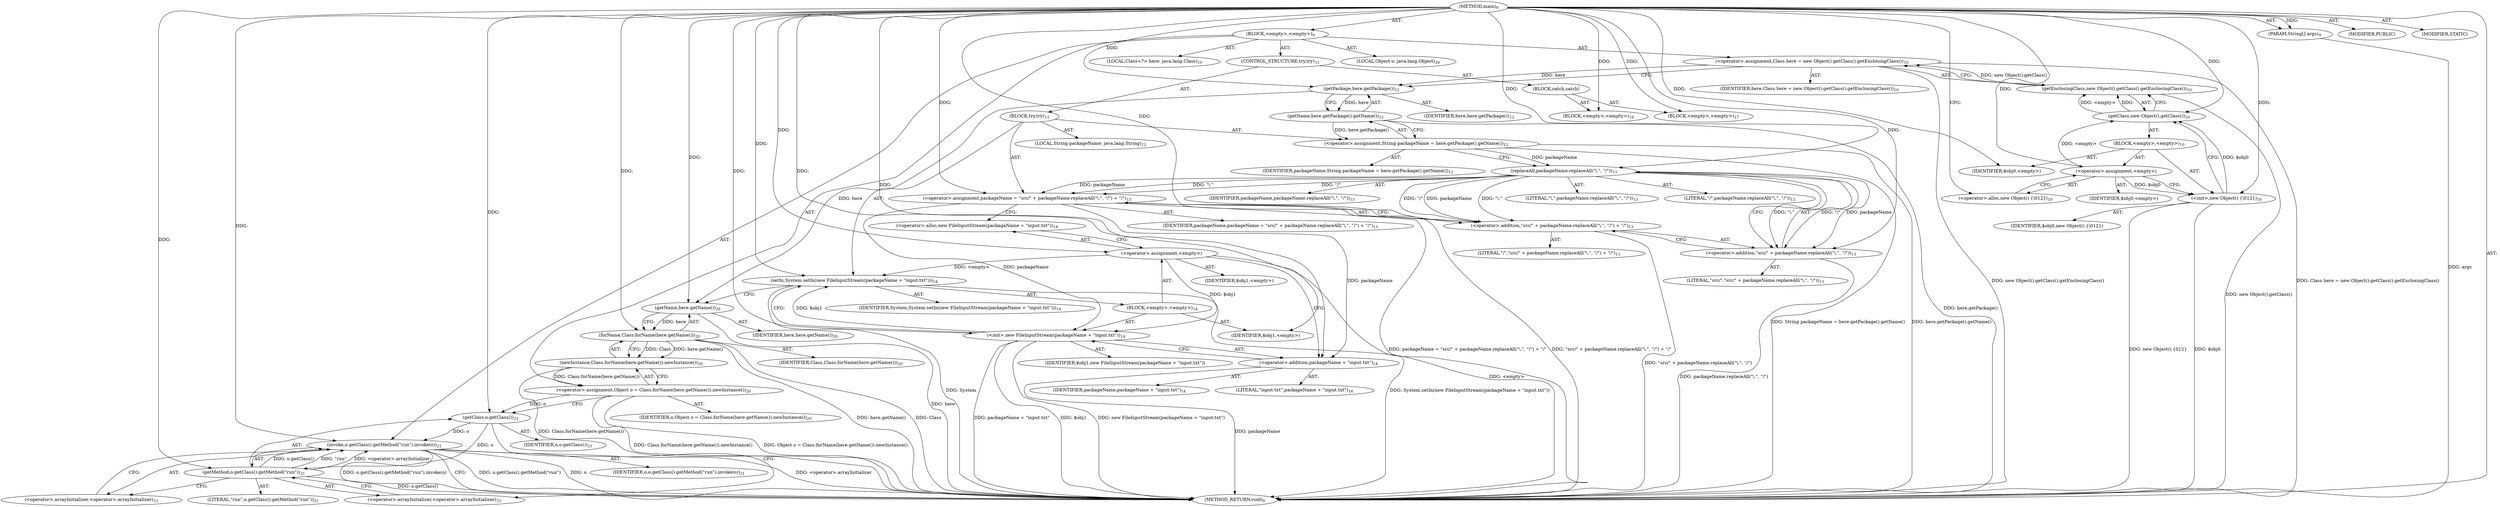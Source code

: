 digraph "main" {  
"17" [label = <(METHOD,main)<SUB>9</SUB>> ]
"18" [label = <(PARAM,String[] args)<SUB>9</SUB>> ]
"19" [label = <(BLOCK,&lt;empty&gt;,&lt;empty&gt;)<SUB>9</SUB>> ]
"20" [label = <(LOCAL,Class&lt;?&gt; here: java.lang.Class)<SUB>10</SUB>> ]
"21" [label = <(&lt;operator&gt;.assignment,Class here = new Object().getClass().getEnclosingClass())<SUB>10</SUB>> ]
"22" [label = <(IDENTIFIER,here,Class here = new Object().getClass().getEnclosingClass())<SUB>10</SUB>> ]
"23" [label = <(getEnclosingClass,new Object().getClass().getEnclosingClass())<SUB>10</SUB>> ]
"24" [label = <(getClass,new Object().getClass())<SUB>10</SUB>> ]
"25" [label = <(BLOCK,&lt;empty&gt;,&lt;empty&gt;)<SUB>10</SUB>> ]
"26" [label = <(&lt;operator&gt;.assignment,&lt;empty&gt;)> ]
"27" [label = <(IDENTIFIER,$obj0,&lt;empty&gt;)> ]
"28" [label = <(&lt;operator&gt;.alloc,new Object() {\012})<SUB>10</SUB>> ]
"29" [label = <(&lt;init&gt;,new Object() {\012})<SUB>10</SUB>> ]
"30" [label = <(IDENTIFIER,$obj0,new Object() {\012})> ]
"31" [label = <(IDENTIFIER,$obj0,&lt;empty&gt;)> ]
"32" [label = <(CONTROL_STRUCTURE,try,try)<SUB>11</SUB>> ]
"33" [label = <(BLOCK,try,try)<SUB>11</SUB>> ]
"34" [label = <(LOCAL,String packageName: java.lang.String)<SUB>12</SUB>> ]
"35" [label = <(&lt;operator&gt;.assignment,String packageName = here.getPackage().getName())<SUB>12</SUB>> ]
"36" [label = <(IDENTIFIER,packageName,String packageName = here.getPackage().getName())<SUB>12</SUB>> ]
"37" [label = <(getName,here.getPackage().getName())<SUB>12</SUB>> ]
"38" [label = <(getPackage,here.getPackage())<SUB>12</SUB>> ]
"39" [label = <(IDENTIFIER,here,here.getPackage())<SUB>12</SUB>> ]
"40" [label = <(&lt;operator&gt;.assignment,packageName = &quot;src/&quot; + packageName.replaceAll(&quot;\\.&quot;, &quot;/&quot;) + &quot;/&quot;)<SUB>13</SUB>> ]
"41" [label = <(IDENTIFIER,packageName,packageName = &quot;src/&quot; + packageName.replaceAll(&quot;\\.&quot;, &quot;/&quot;) + &quot;/&quot;)<SUB>13</SUB>> ]
"42" [label = <(&lt;operator&gt;.addition,&quot;src/&quot; + packageName.replaceAll(&quot;\\.&quot;, &quot;/&quot;) + &quot;/&quot;)<SUB>13</SUB>> ]
"43" [label = <(&lt;operator&gt;.addition,&quot;src/&quot; + packageName.replaceAll(&quot;\\.&quot;, &quot;/&quot;))<SUB>13</SUB>> ]
"44" [label = <(LITERAL,&quot;src/&quot;,&quot;src/&quot; + packageName.replaceAll(&quot;\\.&quot;, &quot;/&quot;))<SUB>13</SUB>> ]
"45" [label = <(replaceAll,packageName.replaceAll(&quot;\\.&quot;, &quot;/&quot;))<SUB>13</SUB>> ]
"46" [label = <(IDENTIFIER,packageName,packageName.replaceAll(&quot;\\.&quot;, &quot;/&quot;))<SUB>13</SUB>> ]
"47" [label = <(LITERAL,&quot;\\.&quot;,packageName.replaceAll(&quot;\\.&quot;, &quot;/&quot;))<SUB>13</SUB>> ]
"48" [label = <(LITERAL,&quot;/&quot;,packageName.replaceAll(&quot;\\.&quot;, &quot;/&quot;))<SUB>13</SUB>> ]
"49" [label = <(LITERAL,&quot;/&quot;,&quot;src/&quot; + packageName.replaceAll(&quot;\\.&quot;, &quot;/&quot;) + &quot;/&quot;)<SUB>13</SUB>> ]
"50" [label = <(setIn,System.setIn(new FileInputStream(packageName + &quot;input.txt&quot;)))<SUB>14</SUB>> ]
"51" [label = <(IDENTIFIER,System,System.setIn(new FileInputStream(packageName + &quot;input.txt&quot;)))<SUB>14</SUB>> ]
"52" [label = <(BLOCK,&lt;empty&gt;,&lt;empty&gt;)<SUB>14</SUB>> ]
"53" [label = <(&lt;operator&gt;.assignment,&lt;empty&gt;)> ]
"54" [label = <(IDENTIFIER,$obj1,&lt;empty&gt;)> ]
"55" [label = <(&lt;operator&gt;.alloc,new FileInputStream(packageName + &quot;input.txt&quot;))<SUB>14</SUB>> ]
"56" [label = <(&lt;init&gt;,new FileInputStream(packageName + &quot;input.txt&quot;))<SUB>14</SUB>> ]
"57" [label = <(IDENTIFIER,$obj1,new FileInputStream(packageName + &quot;input.txt&quot;))> ]
"58" [label = <(&lt;operator&gt;.addition,packageName + &quot;input.txt&quot;)<SUB>14</SUB>> ]
"59" [label = <(IDENTIFIER,packageName,packageName + &quot;input.txt&quot;)<SUB>14</SUB>> ]
"60" [label = <(LITERAL,&quot;input.txt&quot;,packageName + &quot;input.txt&quot;)<SUB>14</SUB>> ]
"61" [label = <(IDENTIFIER,$obj1,&lt;empty&gt;)> ]
"62" [label = <(BLOCK,catch,catch)> ]
"63" [label = <(BLOCK,&lt;empty&gt;,&lt;empty&gt;)<SUB>16</SUB>> ]
"64" [label = <(BLOCK,&lt;empty&gt;,&lt;empty&gt;)<SUB>17</SUB>> ]
"65" [label = <(LOCAL,Object o: java.lang.Object)<SUB>20</SUB>> ]
"66" [label = <(&lt;operator&gt;.assignment,Object o = Class.forName(here.getName()).newInstance())<SUB>20</SUB>> ]
"67" [label = <(IDENTIFIER,o,Object o = Class.forName(here.getName()).newInstance())<SUB>20</SUB>> ]
"68" [label = <(newInstance,Class.forName(here.getName()).newInstance())<SUB>20</SUB>> ]
"69" [label = <(forName,Class.forName(here.getName()))<SUB>20</SUB>> ]
"70" [label = <(IDENTIFIER,Class,Class.forName(here.getName()))<SUB>20</SUB>> ]
"71" [label = <(getName,here.getName())<SUB>20</SUB>> ]
"72" [label = <(IDENTIFIER,here,here.getName())<SUB>20</SUB>> ]
"73" [label = <(invoke,o.getClass().getMethod(&quot;run&quot;).invoke(o))<SUB>21</SUB>> ]
"74" [label = <(getMethod,o.getClass().getMethod(&quot;run&quot;))<SUB>21</SUB>> ]
"75" [label = <(getClass,o.getClass())<SUB>21</SUB>> ]
"76" [label = <(IDENTIFIER,o,o.getClass())<SUB>21</SUB>> ]
"77" [label = <(LITERAL,&quot;run&quot;,o.getClass().getMethod(&quot;run&quot;))<SUB>21</SUB>> ]
"78" [label = <(&lt;operator&gt;.arrayInitializer,&lt;operator&gt;.arrayInitializer)<SUB>21</SUB>> ]
"79" [label = <(IDENTIFIER,o,o.getClass().getMethod(&quot;run&quot;).invoke(o))<SUB>21</SUB>> ]
"80" [label = <(&lt;operator&gt;.arrayInitializer,&lt;operator&gt;.arrayInitializer)<SUB>21</SUB>> ]
"81" [label = <(MODIFIER,PUBLIC)> ]
"82" [label = <(MODIFIER,STATIC)> ]
"83" [label = <(METHOD_RETURN,void)<SUB>9</SUB>> ]
  "17" -> "18"  [ label = "AST: "] 
  "17" -> "19"  [ label = "AST: "] 
  "17" -> "81"  [ label = "AST: "] 
  "17" -> "82"  [ label = "AST: "] 
  "17" -> "83"  [ label = "AST: "] 
  "19" -> "20"  [ label = "AST: "] 
  "19" -> "21"  [ label = "AST: "] 
  "19" -> "32"  [ label = "AST: "] 
  "19" -> "65"  [ label = "AST: "] 
  "19" -> "66"  [ label = "AST: "] 
  "19" -> "73"  [ label = "AST: "] 
  "21" -> "22"  [ label = "AST: "] 
  "21" -> "23"  [ label = "AST: "] 
  "23" -> "24"  [ label = "AST: "] 
  "24" -> "25"  [ label = "AST: "] 
  "25" -> "26"  [ label = "AST: "] 
  "25" -> "29"  [ label = "AST: "] 
  "25" -> "31"  [ label = "AST: "] 
  "26" -> "27"  [ label = "AST: "] 
  "26" -> "28"  [ label = "AST: "] 
  "29" -> "30"  [ label = "AST: "] 
  "32" -> "33"  [ label = "AST: "] 
  "32" -> "62"  [ label = "AST: "] 
  "33" -> "34"  [ label = "AST: "] 
  "33" -> "35"  [ label = "AST: "] 
  "33" -> "40"  [ label = "AST: "] 
  "33" -> "50"  [ label = "AST: "] 
  "35" -> "36"  [ label = "AST: "] 
  "35" -> "37"  [ label = "AST: "] 
  "37" -> "38"  [ label = "AST: "] 
  "38" -> "39"  [ label = "AST: "] 
  "40" -> "41"  [ label = "AST: "] 
  "40" -> "42"  [ label = "AST: "] 
  "42" -> "43"  [ label = "AST: "] 
  "42" -> "49"  [ label = "AST: "] 
  "43" -> "44"  [ label = "AST: "] 
  "43" -> "45"  [ label = "AST: "] 
  "45" -> "46"  [ label = "AST: "] 
  "45" -> "47"  [ label = "AST: "] 
  "45" -> "48"  [ label = "AST: "] 
  "50" -> "51"  [ label = "AST: "] 
  "50" -> "52"  [ label = "AST: "] 
  "52" -> "53"  [ label = "AST: "] 
  "52" -> "56"  [ label = "AST: "] 
  "52" -> "61"  [ label = "AST: "] 
  "53" -> "54"  [ label = "AST: "] 
  "53" -> "55"  [ label = "AST: "] 
  "56" -> "57"  [ label = "AST: "] 
  "56" -> "58"  [ label = "AST: "] 
  "58" -> "59"  [ label = "AST: "] 
  "58" -> "60"  [ label = "AST: "] 
  "62" -> "63"  [ label = "AST: "] 
  "62" -> "64"  [ label = "AST: "] 
  "66" -> "67"  [ label = "AST: "] 
  "66" -> "68"  [ label = "AST: "] 
  "68" -> "69"  [ label = "AST: "] 
  "69" -> "70"  [ label = "AST: "] 
  "69" -> "71"  [ label = "AST: "] 
  "71" -> "72"  [ label = "AST: "] 
  "73" -> "74"  [ label = "AST: "] 
  "73" -> "79"  [ label = "AST: "] 
  "73" -> "80"  [ label = "AST: "] 
  "74" -> "75"  [ label = "AST: "] 
  "74" -> "77"  [ label = "AST: "] 
  "74" -> "78"  [ label = "AST: "] 
  "75" -> "76"  [ label = "AST: "] 
  "21" -> "38"  [ label = "CFG: "] 
  "66" -> "75"  [ label = "CFG: "] 
  "73" -> "83"  [ label = "CFG: "] 
  "23" -> "21"  [ label = "CFG: "] 
  "68" -> "66"  [ label = "CFG: "] 
  "74" -> "80"  [ label = "CFG: "] 
  "80" -> "73"  [ label = "CFG: "] 
  "24" -> "23"  [ label = "CFG: "] 
  "35" -> "45"  [ label = "CFG: "] 
  "40" -> "55"  [ label = "CFG: "] 
  "50" -> "71"  [ label = "CFG: "] 
  "69" -> "68"  [ label = "CFG: "] 
  "75" -> "78"  [ label = "CFG: "] 
  "78" -> "74"  [ label = "CFG: "] 
  "37" -> "35"  [ label = "CFG: "] 
  "42" -> "40"  [ label = "CFG: "] 
  "71" -> "69"  [ label = "CFG: "] 
  "26" -> "29"  [ label = "CFG: "] 
  "29" -> "24"  [ label = "CFG: "] 
  "38" -> "37"  [ label = "CFG: "] 
  "43" -> "42"  [ label = "CFG: "] 
  "53" -> "58"  [ label = "CFG: "] 
  "56" -> "50"  [ label = "CFG: "] 
  "28" -> "26"  [ label = "CFG: "] 
  "45" -> "43"  [ label = "CFG: "] 
  "55" -> "53"  [ label = "CFG: "] 
  "58" -> "56"  [ label = "CFG: "] 
  "17" -> "28"  [ label = "CFG: "] 
  "18" -> "83"  [ label = "DDG: args"] 
  "29" -> "83"  [ label = "DDG: $obj0"] 
  "29" -> "83"  [ label = "DDG: new Object() {\012}"] 
  "23" -> "83"  [ label = "DDG: new Object().getClass()"] 
  "21" -> "83"  [ label = "DDG: new Object().getClass().getEnclosingClass()"] 
  "21" -> "83"  [ label = "DDG: Class here = new Object().getClass().getEnclosingClass()"] 
  "37" -> "83"  [ label = "DDG: here.getPackage()"] 
  "35" -> "83"  [ label = "DDG: here.getPackage().getName()"] 
  "35" -> "83"  [ label = "DDG: String packageName = here.getPackage().getName()"] 
  "43" -> "83"  [ label = "DDG: packageName.replaceAll(&quot;\\.&quot;, &quot;/&quot;)"] 
  "42" -> "83"  [ label = "DDG: &quot;src/&quot; + packageName.replaceAll(&quot;\\.&quot;, &quot;/&quot;)"] 
  "40" -> "83"  [ label = "DDG: &quot;src/&quot; + packageName.replaceAll(&quot;\\.&quot;, &quot;/&quot;) + &quot;/&quot;"] 
  "40" -> "83"  [ label = "DDG: packageName = &quot;src/&quot; + packageName.replaceAll(&quot;\\.&quot;, &quot;/&quot;) + &quot;/&quot;"] 
  "53" -> "83"  [ label = "DDG: &lt;empty&gt;"] 
  "56" -> "83"  [ label = "DDG: $obj1"] 
  "58" -> "83"  [ label = "DDG: packageName"] 
  "56" -> "83"  [ label = "DDG: packageName + &quot;input.txt&quot;"] 
  "56" -> "83"  [ label = "DDG: new FileInputStream(packageName + &quot;input.txt&quot;)"] 
  "50" -> "83"  [ label = "DDG: System.setIn(new FileInputStream(packageName + &quot;input.txt&quot;))"] 
  "71" -> "83"  [ label = "DDG: here"] 
  "69" -> "83"  [ label = "DDG: here.getName()"] 
  "68" -> "83"  [ label = "DDG: Class.forName(here.getName())"] 
  "66" -> "83"  [ label = "DDG: Class.forName(here.getName()).newInstance()"] 
  "66" -> "83"  [ label = "DDG: Object o = Class.forName(here.getName()).newInstance()"] 
  "74" -> "83"  [ label = "DDG: o.getClass()"] 
  "73" -> "83"  [ label = "DDG: o.getClass().getMethod(&quot;run&quot;)"] 
  "73" -> "83"  [ label = "DDG: o"] 
  "73" -> "83"  [ label = "DDG: &lt;operator&gt;.arrayInitializer"] 
  "73" -> "83"  [ label = "DDG: o.getClass().getMethod(&quot;run&quot;).invoke(o)"] 
  "50" -> "83"  [ label = "DDG: System"] 
  "69" -> "83"  [ label = "DDG: Class"] 
  "17" -> "18"  [ label = "DDG: "] 
  "23" -> "21"  [ label = "DDG: new Object().getClass()"] 
  "68" -> "66"  [ label = "DDG: Class.forName(here.getName())"] 
  "74" -> "73"  [ label = "DDG: o.getClass()"] 
  "74" -> "73"  [ label = "DDG: &quot;run&quot;"] 
  "74" -> "73"  [ label = "DDG: &lt;operator&gt;.arrayInitializer"] 
  "75" -> "73"  [ label = "DDG: o"] 
  "17" -> "73"  [ label = "DDG: "] 
  "24" -> "23"  [ label = "DDG: &lt;empty&gt;"] 
  "24" -> "23"  [ label = "DDG: "] 
  "37" -> "35"  [ label = "DDG: here.getPackage()"] 
  "17" -> "40"  [ label = "DDG: "] 
  "45" -> "40"  [ label = "DDG: packageName"] 
  "45" -> "40"  [ label = "DDG: &quot;\\.&quot;"] 
  "45" -> "40"  [ label = "DDG: &quot;/&quot;"] 
  "17" -> "63"  [ label = "DDG: "] 
  "17" -> "64"  [ label = "DDG: "] 
  "69" -> "68"  [ label = "DDG: Class"] 
  "69" -> "68"  [ label = "DDG: here.getName()"] 
  "75" -> "74"  [ label = "DDG: o"] 
  "17" -> "74"  [ label = "DDG: "] 
  "26" -> "24"  [ label = "DDG: &lt;empty&gt;"] 
  "29" -> "24"  [ label = "DDG: $obj0"] 
  "17" -> "24"  [ label = "DDG: "] 
  "17" -> "50"  [ label = "DDG: "] 
  "53" -> "50"  [ label = "DDG: &lt;empty&gt;"] 
  "56" -> "50"  [ label = "DDG: $obj1"] 
  "17" -> "69"  [ label = "DDG: "] 
  "71" -> "69"  [ label = "DDG: here"] 
  "66" -> "75"  [ label = "DDG: o"] 
  "17" -> "75"  [ label = "DDG: "] 
  "17" -> "26"  [ label = "DDG: "] 
  "17" -> "31"  [ label = "DDG: "] 
  "38" -> "37"  [ label = "DDG: here"] 
  "17" -> "42"  [ label = "DDG: "] 
  "45" -> "42"  [ label = "DDG: packageName"] 
  "45" -> "42"  [ label = "DDG: &quot;\\.&quot;"] 
  "45" -> "42"  [ label = "DDG: &quot;/&quot;"] 
  "17" -> "53"  [ label = "DDG: "] 
  "17" -> "61"  [ label = "DDG: "] 
  "38" -> "71"  [ label = "DDG: here"] 
  "17" -> "71"  [ label = "DDG: "] 
  "26" -> "29"  [ label = "DDG: $obj0"] 
  "17" -> "29"  [ label = "DDG: "] 
  "21" -> "38"  [ label = "DDG: here"] 
  "17" -> "38"  [ label = "DDG: "] 
  "17" -> "43"  [ label = "DDG: "] 
  "45" -> "43"  [ label = "DDG: packageName"] 
  "45" -> "43"  [ label = "DDG: &quot;\\.&quot;"] 
  "45" -> "43"  [ label = "DDG: &quot;/&quot;"] 
  "53" -> "56"  [ label = "DDG: $obj1"] 
  "17" -> "56"  [ label = "DDG: "] 
  "40" -> "56"  [ label = "DDG: packageName"] 
  "35" -> "45"  [ label = "DDG: packageName"] 
  "17" -> "45"  [ label = "DDG: "] 
  "40" -> "58"  [ label = "DDG: packageName"] 
  "17" -> "58"  [ label = "DDG: "] 
}
